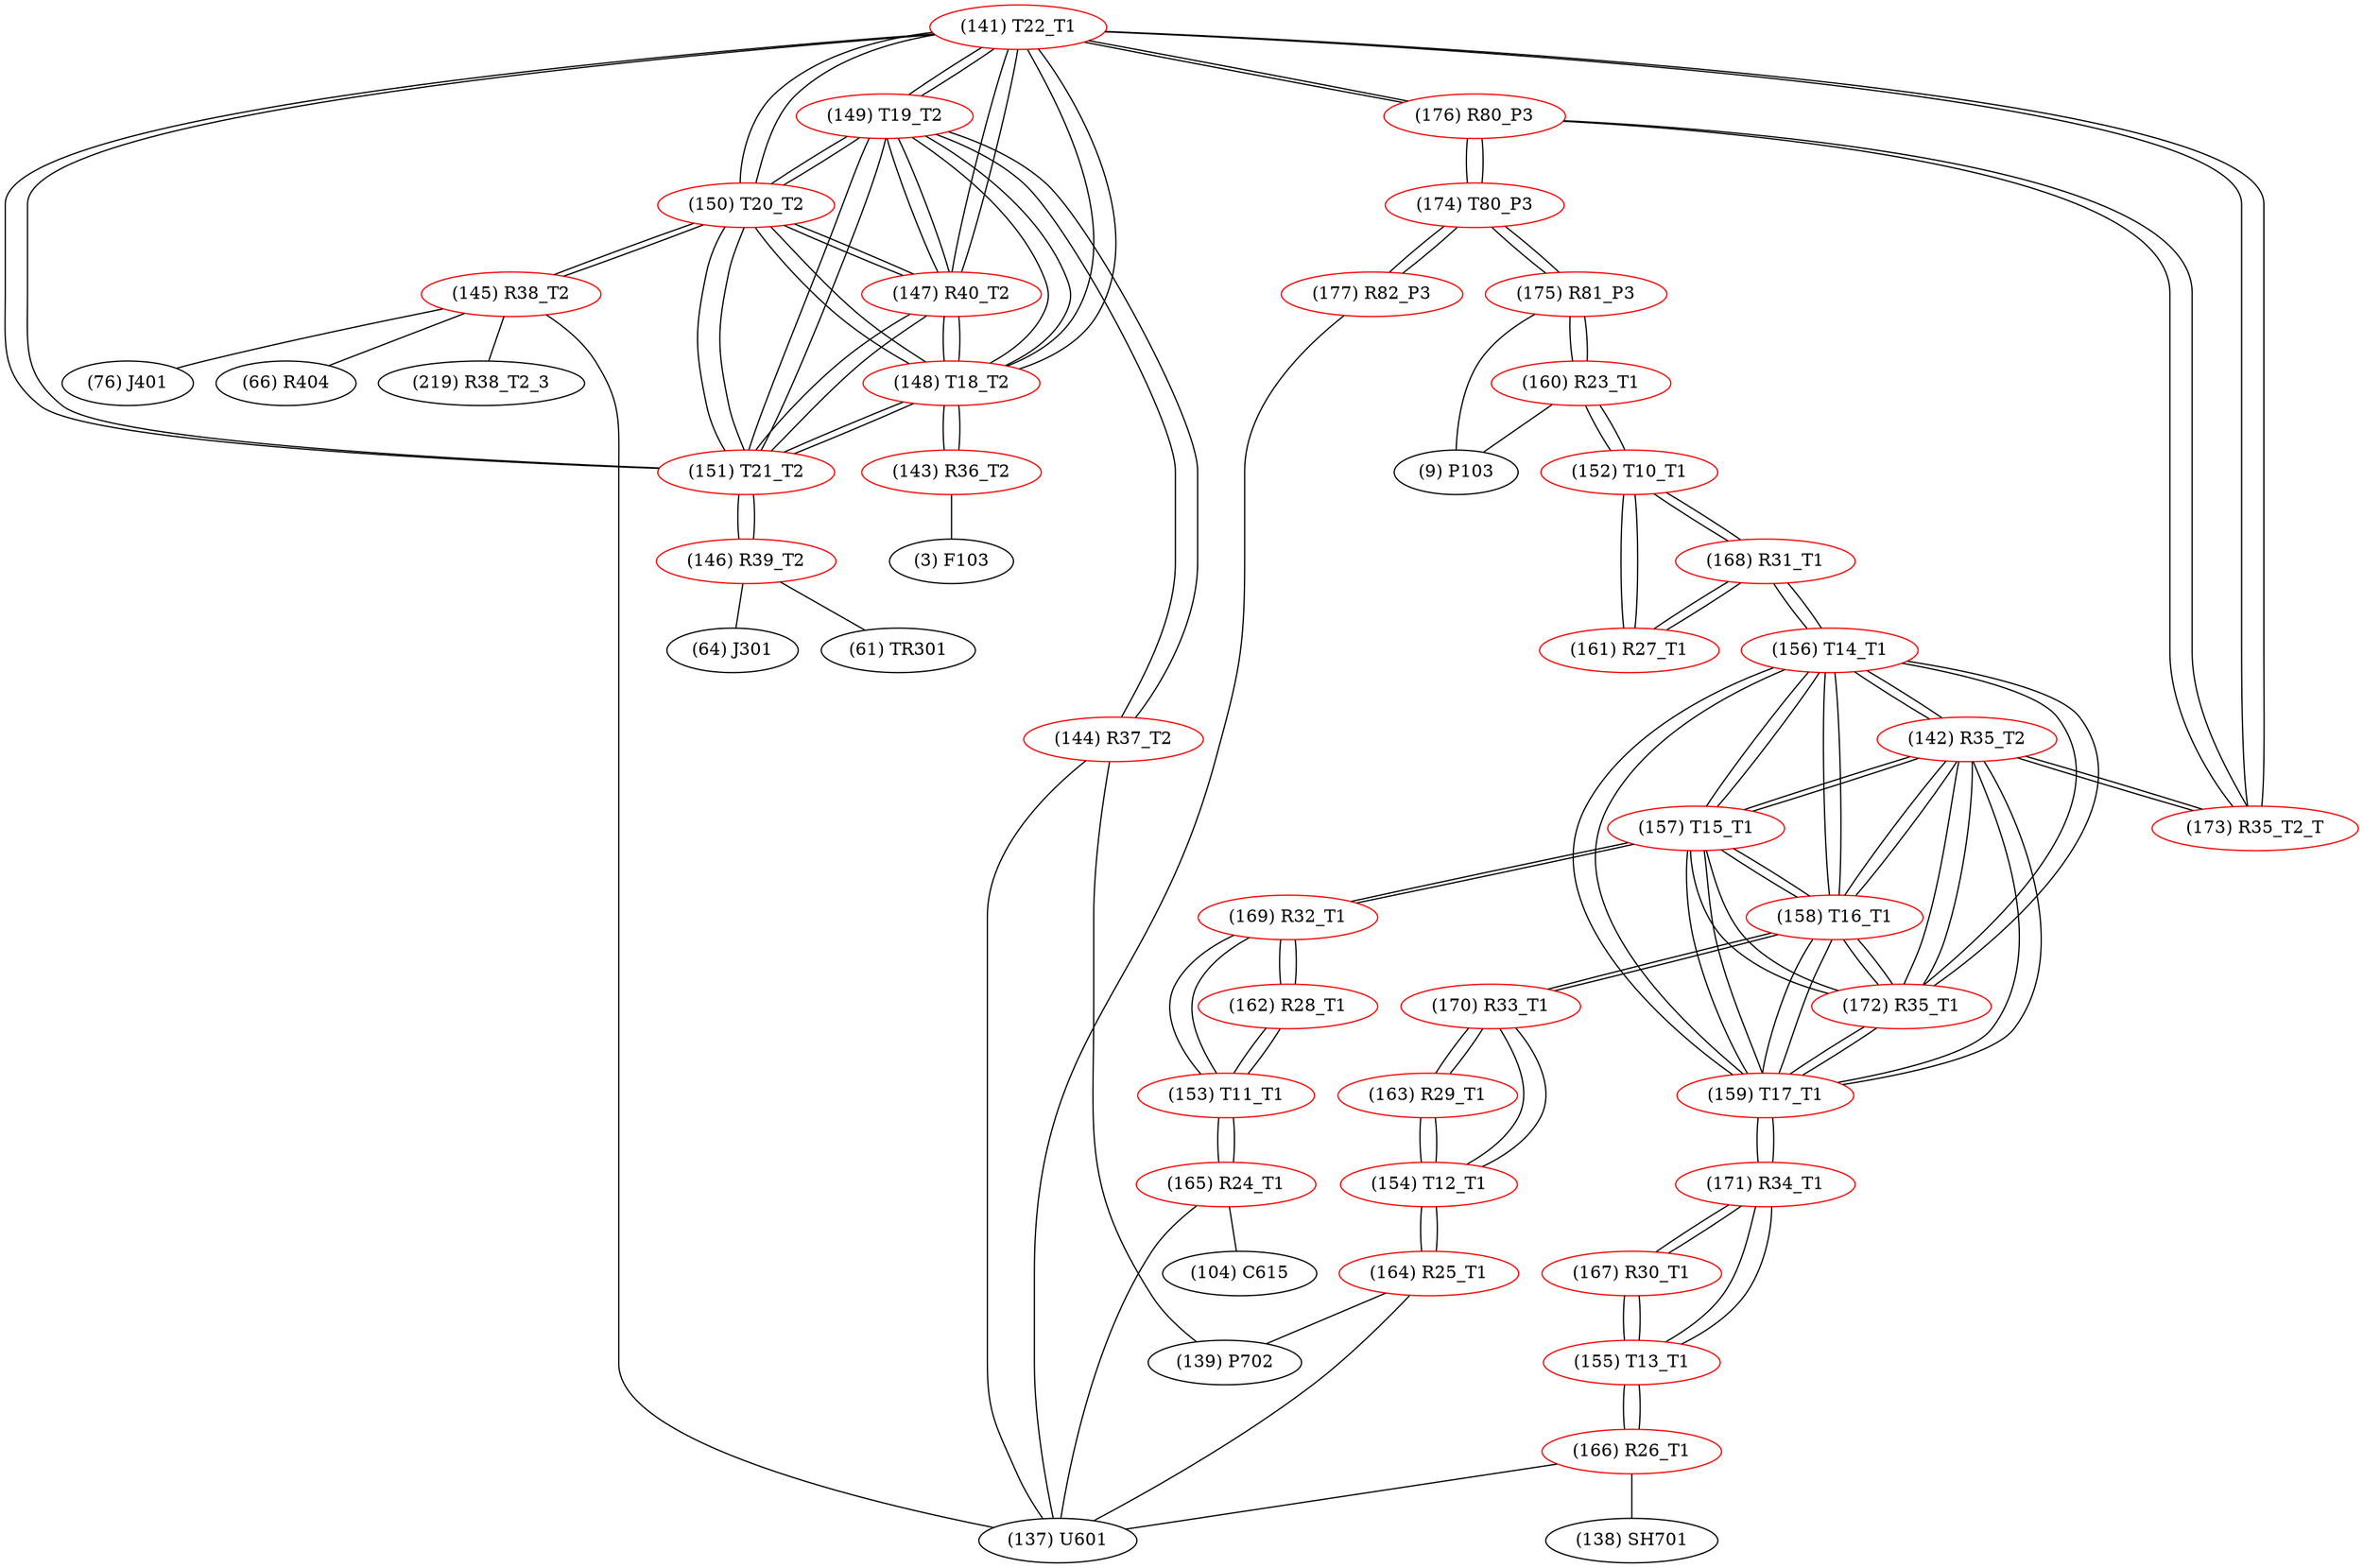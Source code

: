 graph {
	141 [label="(141) T22_T1" color=red]
	149 [label="(149) T19_T2"]
	150 [label="(150) T20_T2"]
	151 [label="(151) T21_T2"]
	148 [label="(148) T18_T2"]
	147 [label="(147) R40_T2"]
	176 [label="(176) R80_P3"]
	173 [label="(173) R35_T2_T"]
	142 [label="(142) R35_T2" color=red]
	157 [label="(157) T15_T1"]
	158 [label="(158) T16_T1"]
	156 [label="(156) T14_T1"]
	159 [label="(159) T17_T1"]
	172 [label="(172) R35_T1"]
	173 [label="(173) R35_T2_T"]
	143 [label="(143) R36_T2" color=red]
	3 [label="(3) F103"]
	148 [label="(148) T18_T2"]
	144 [label="(144) R37_T2" color=red]
	139 [label="(139) P702"]
	137 [label="(137) U601"]
	149 [label="(149) T19_T2"]
	145 [label="(145) R38_T2" color=red]
	76 [label="(76) J401"]
	137 [label="(137) U601"]
	66 [label="(66) R404"]
	219 [label="(219) R38_T2_3"]
	150 [label="(150) T20_T2"]
	146 [label="(146) R39_T2" color=red]
	61 [label="(61) TR301"]
	64 [label="(64) J301"]
	151 [label="(151) T21_T2"]
	147 [label="(147) R40_T2" color=red]
	149 [label="(149) T19_T2"]
	150 [label="(150) T20_T2"]
	151 [label="(151) T21_T2"]
	141 [label="(141) T22_T1"]
	148 [label="(148) T18_T2"]
	148 [label="(148) T18_T2" color=red]
	149 [label="(149) T19_T2"]
	150 [label="(150) T20_T2"]
	151 [label="(151) T21_T2"]
	141 [label="(141) T22_T1"]
	147 [label="(147) R40_T2"]
	143 [label="(143) R36_T2"]
	149 [label="(149) T19_T2" color=red]
	150 [label="(150) T20_T2"]
	151 [label="(151) T21_T2"]
	141 [label="(141) T22_T1"]
	148 [label="(148) T18_T2"]
	147 [label="(147) R40_T2"]
	144 [label="(144) R37_T2"]
	150 [label="(150) T20_T2" color=red]
	149 [label="(149) T19_T2"]
	151 [label="(151) T21_T2"]
	141 [label="(141) T22_T1"]
	148 [label="(148) T18_T2"]
	147 [label="(147) R40_T2"]
	145 [label="(145) R38_T2"]
	151 [label="(151) T21_T2" color=red]
	149 [label="(149) T19_T2"]
	150 [label="(150) T20_T2"]
	141 [label="(141) T22_T1"]
	148 [label="(148) T18_T2"]
	147 [label="(147) R40_T2"]
	146 [label="(146) R39_T2"]
	152 [label="(152) T10_T1" color=red]
	160 [label="(160) R23_T1"]
	161 [label="(161) R27_T1"]
	168 [label="(168) R31_T1"]
	153 [label="(153) T11_T1" color=red]
	165 [label="(165) R24_T1"]
	169 [label="(169) R32_T1"]
	162 [label="(162) R28_T1"]
	154 [label="(154) T12_T1" color=red]
	170 [label="(170) R33_T1"]
	163 [label="(163) R29_T1"]
	164 [label="(164) R25_T1"]
	155 [label="(155) T13_T1" color=red]
	167 [label="(167) R30_T1"]
	171 [label="(171) R34_T1"]
	166 [label="(166) R26_T1"]
	156 [label="(156) T14_T1" color=red]
	157 [label="(157) T15_T1"]
	158 [label="(158) T16_T1"]
	159 [label="(159) T17_T1"]
	142 [label="(142) R35_T2"]
	172 [label="(172) R35_T1"]
	168 [label="(168) R31_T1"]
	157 [label="(157) T15_T1" color=red]
	158 [label="(158) T16_T1"]
	156 [label="(156) T14_T1"]
	159 [label="(159) T17_T1"]
	142 [label="(142) R35_T2"]
	172 [label="(172) R35_T1"]
	169 [label="(169) R32_T1"]
	158 [label="(158) T16_T1" color=red]
	157 [label="(157) T15_T1"]
	156 [label="(156) T14_T1"]
	159 [label="(159) T17_T1"]
	142 [label="(142) R35_T2"]
	172 [label="(172) R35_T1"]
	170 [label="(170) R33_T1"]
	159 [label="(159) T17_T1" color=red]
	157 [label="(157) T15_T1"]
	158 [label="(158) T16_T1"]
	156 [label="(156) T14_T1"]
	142 [label="(142) R35_T2"]
	172 [label="(172) R35_T1"]
	171 [label="(171) R34_T1"]
	160 [label="(160) R23_T1" color=red]
	175 [label="(175) R81_P3"]
	9 [label="(9) P103"]
	152 [label="(152) T10_T1"]
	161 [label="(161) R27_T1" color=red]
	152 [label="(152) T10_T1"]
	168 [label="(168) R31_T1"]
	162 [label="(162) R28_T1" color=red]
	169 [label="(169) R32_T1"]
	153 [label="(153) T11_T1"]
	163 [label="(163) R29_T1" color=red]
	170 [label="(170) R33_T1"]
	154 [label="(154) T12_T1"]
	164 [label="(164) R25_T1" color=red]
	137 [label="(137) U601"]
	139 [label="(139) P702"]
	154 [label="(154) T12_T1"]
	165 [label="(165) R24_T1" color=red]
	137 [label="(137) U601"]
	104 [label="(104) C615"]
	153 [label="(153) T11_T1"]
	166 [label="(166) R26_T1" color=red]
	137 [label="(137) U601"]
	138 [label="(138) SH701"]
	155 [label="(155) T13_T1"]
	167 [label="(167) R30_T1" color=red]
	171 [label="(171) R34_T1"]
	155 [label="(155) T13_T1"]
	168 [label="(168) R31_T1" color=red]
	161 [label="(161) R27_T1"]
	152 [label="(152) T10_T1"]
	156 [label="(156) T14_T1"]
	169 [label="(169) R32_T1" color=red]
	157 [label="(157) T15_T1"]
	153 [label="(153) T11_T1"]
	162 [label="(162) R28_T1"]
	170 [label="(170) R33_T1" color=red]
	158 [label="(158) T16_T1"]
	154 [label="(154) T12_T1"]
	163 [label="(163) R29_T1"]
	171 [label="(171) R34_T1" color=red]
	159 [label="(159) T17_T1"]
	167 [label="(167) R30_T1"]
	155 [label="(155) T13_T1"]
	172 [label="(172) R35_T1" color=red]
	157 [label="(157) T15_T1"]
	158 [label="(158) T16_T1"]
	156 [label="(156) T14_T1"]
	159 [label="(159) T17_T1"]
	142 [label="(142) R35_T2"]
	173 [label="(173) R35_T2_T" color=red]
	142 [label="(142) R35_T2"]
	176 [label="(176) R80_P3"]
	141 [label="(141) T22_T1"]
	174 [label="(174) T80_P3" color=red]
	175 [label="(175) R81_P3"]
	177 [label="(177) R82_P3"]
	176 [label="(176) R80_P3"]
	175 [label="(175) R81_P3" color=red]
	9 [label="(9) P103"]
	160 [label="(160) R23_T1"]
	174 [label="(174) T80_P3"]
	176 [label="(176) R80_P3" color=red]
	141 [label="(141) T22_T1"]
	173 [label="(173) R35_T2_T"]
	174 [label="(174) T80_P3"]
	177 [label="(177) R82_P3" color=red]
	137 [label="(137) U601"]
	174 [label="(174) T80_P3"]
	141 -- 149
	141 -- 150
	141 -- 151
	141 -- 148
	141 -- 147
	141 -- 176
	141 -- 173
	142 -- 157
	142 -- 158
	142 -- 156
	142 -- 159
	142 -- 172
	142 -- 173
	143 -- 3
	143 -- 148
	144 -- 139
	144 -- 137
	144 -- 149
	145 -- 76
	145 -- 137
	145 -- 66
	145 -- 219
	145 -- 150
	146 -- 61
	146 -- 64
	146 -- 151
	147 -- 149
	147 -- 150
	147 -- 151
	147 -- 141
	147 -- 148
	148 -- 149
	148 -- 150
	148 -- 151
	148 -- 141
	148 -- 147
	148 -- 143
	149 -- 150
	149 -- 151
	149 -- 141
	149 -- 148
	149 -- 147
	149 -- 144
	150 -- 149
	150 -- 151
	150 -- 141
	150 -- 148
	150 -- 147
	150 -- 145
	151 -- 149
	151 -- 150
	151 -- 141
	151 -- 148
	151 -- 147
	151 -- 146
	152 -- 160
	152 -- 161
	152 -- 168
	153 -- 165
	153 -- 169
	153 -- 162
	154 -- 170
	154 -- 163
	154 -- 164
	155 -- 167
	155 -- 171
	155 -- 166
	156 -- 157
	156 -- 158
	156 -- 159
	156 -- 142
	156 -- 172
	156 -- 168
	157 -- 158
	157 -- 156
	157 -- 159
	157 -- 142
	157 -- 172
	157 -- 169
	158 -- 157
	158 -- 156
	158 -- 159
	158 -- 142
	158 -- 172
	158 -- 170
	159 -- 157
	159 -- 158
	159 -- 156
	159 -- 142
	159 -- 172
	159 -- 171
	160 -- 175
	160 -- 9
	160 -- 152
	161 -- 152
	161 -- 168
	162 -- 169
	162 -- 153
	163 -- 170
	163 -- 154
	164 -- 137
	164 -- 139
	164 -- 154
	165 -- 137
	165 -- 104
	165 -- 153
	166 -- 137
	166 -- 138
	166 -- 155
	167 -- 171
	167 -- 155
	168 -- 161
	168 -- 152
	168 -- 156
	169 -- 157
	169 -- 153
	169 -- 162
	170 -- 158
	170 -- 154
	170 -- 163
	171 -- 159
	171 -- 167
	171 -- 155
	172 -- 157
	172 -- 158
	172 -- 156
	172 -- 159
	172 -- 142
	173 -- 142
	173 -- 176
	173 -- 141
	174 -- 175
	174 -- 177
	174 -- 176
	175 -- 9
	175 -- 160
	175 -- 174
	176 -- 141
	176 -- 173
	176 -- 174
	177 -- 137
	177 -- 174
}